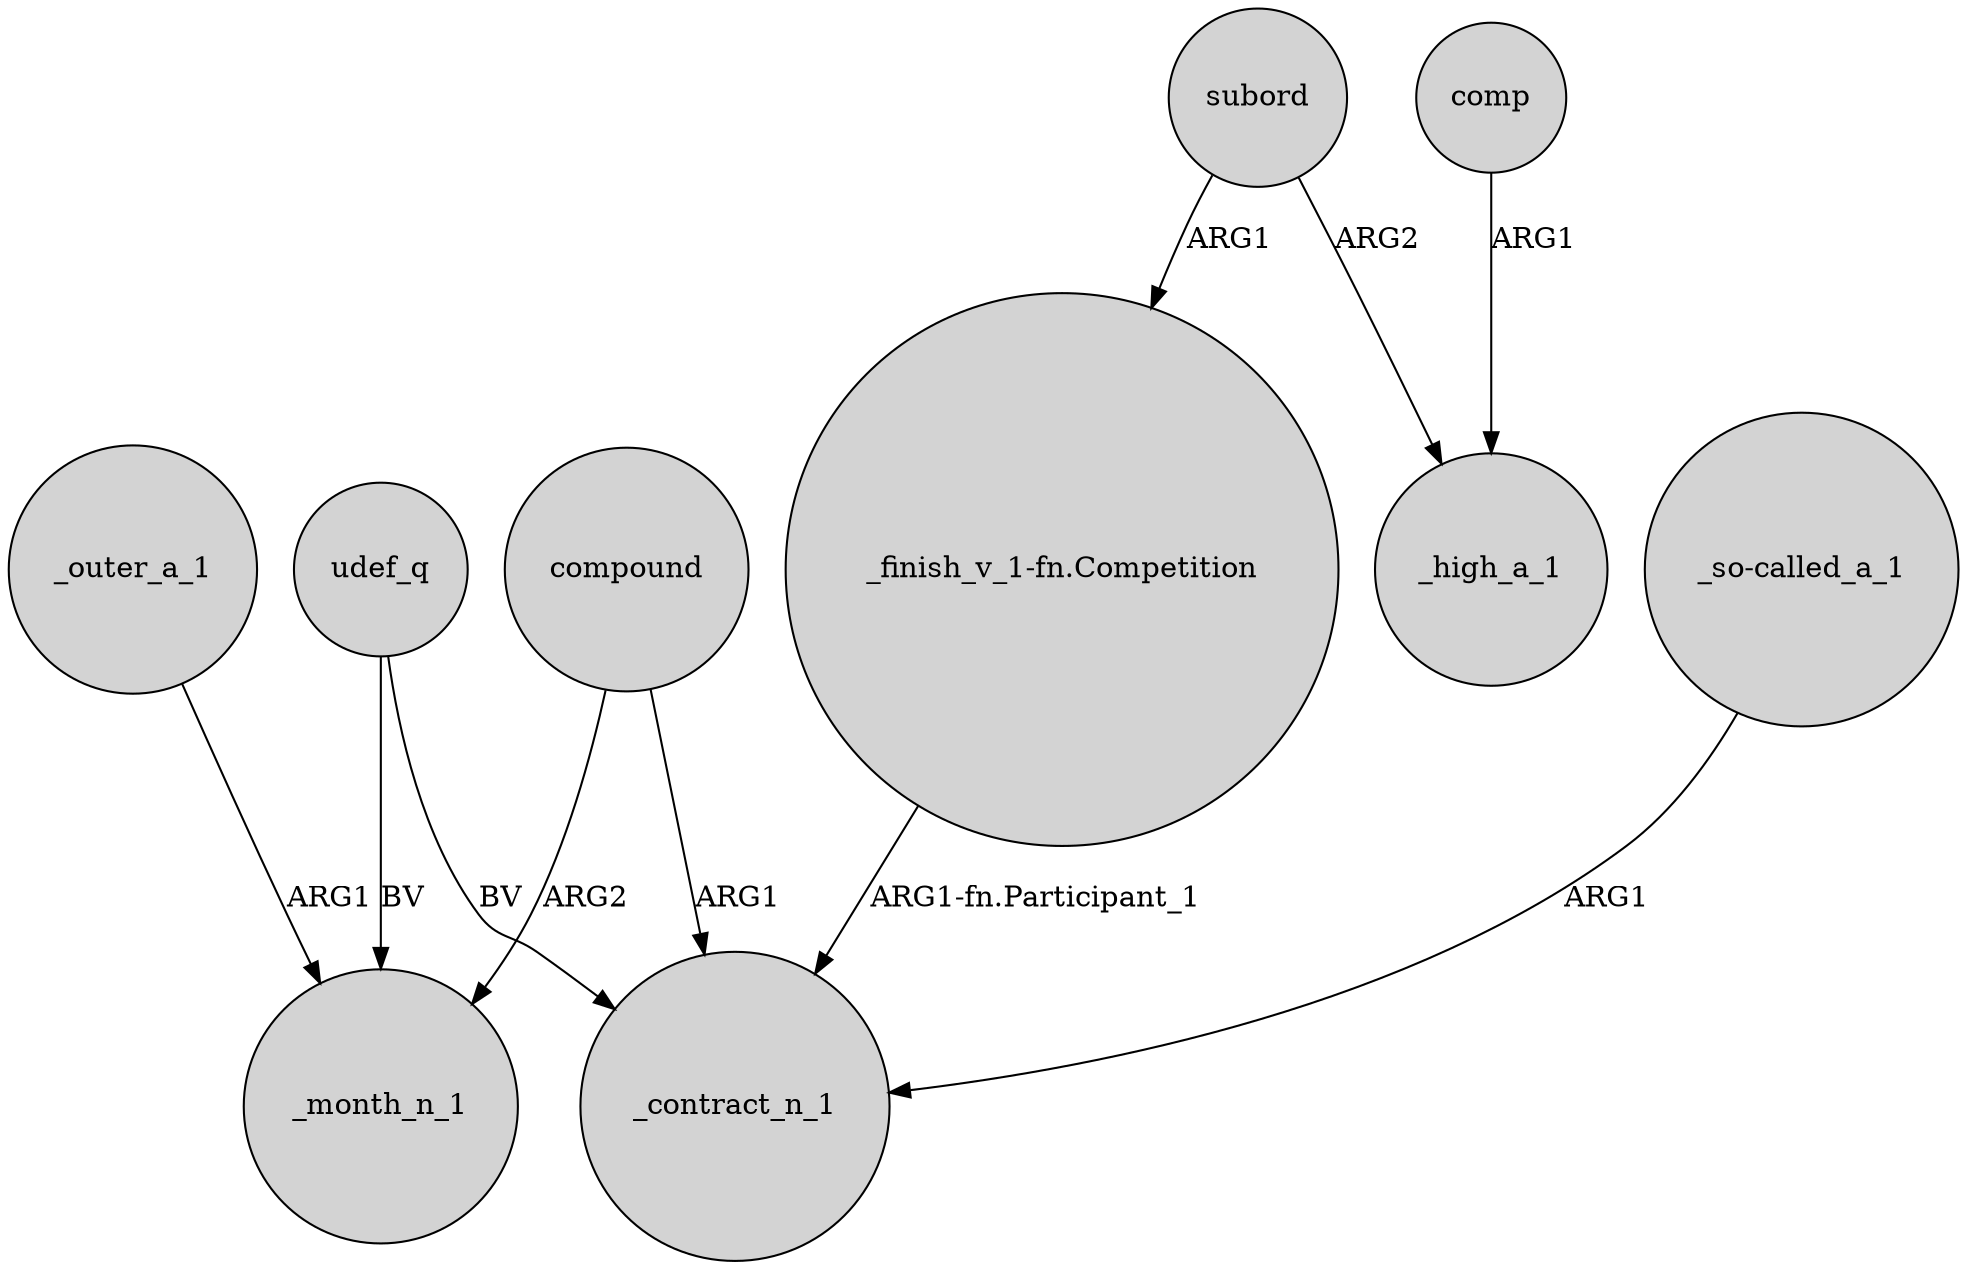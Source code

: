 digraph {
	node [shape=circle style=filled]
	udef_q -> _month_n_1 [label=BV]
	"_so-called_a_1" -> _contract_n_1 [label=ARG1]
	subord -> _high_a_1 [label=ARG2]
	udef_q -> _contract_n_1 [label=BV]
	comp -> _high_a_1 [label=ARG1]
	compound -> _contract_n_1 [label=ARG1]
	subord -> "_finish_v_1-fn.Competition" [label=ARG1]
	compound -> _month_n_1 [label=ARG2]
	_outer_a_1 -> _month_n_1 [label=ARG1]
	"_finish_v_1-fn.Competition" -> _contract_n_1 [label="ARG1-fn.Participant_1"]
}
